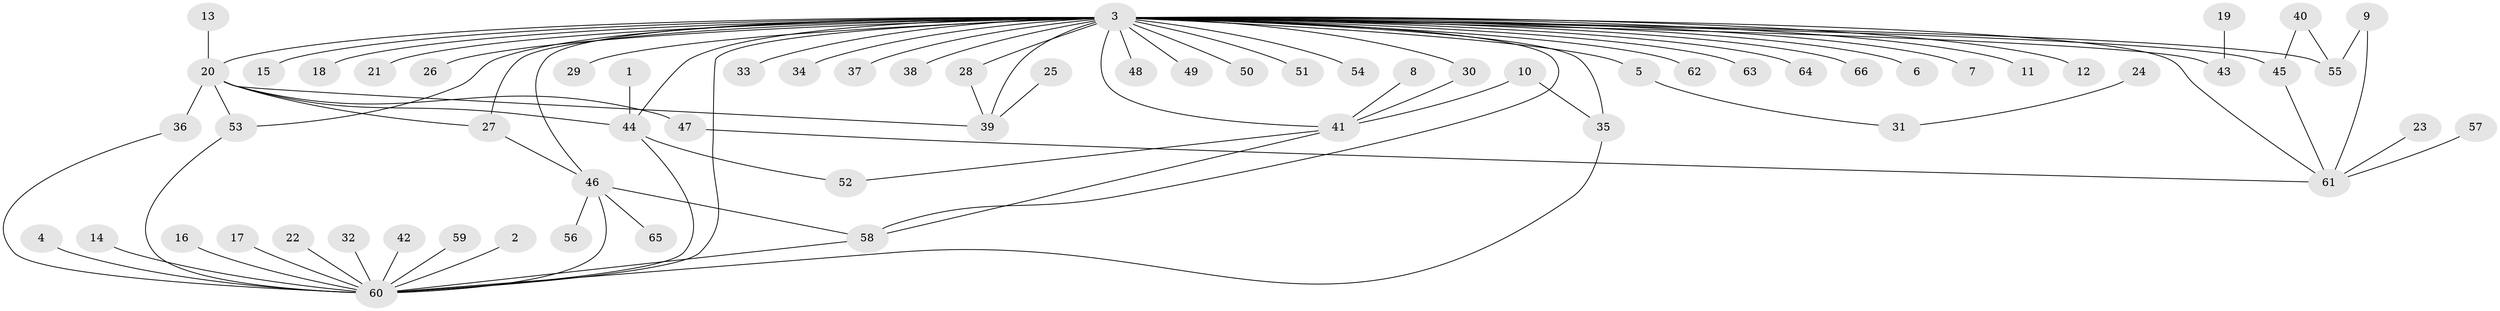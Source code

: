 // original degree distribution, {44: 0.007575757575757576, 12: 0.007575757575757576, 16: 0.007575757575757576, 3: 0.15151515151515152, 5: 0.030303030303030304, 6: 0.007575757575757576, 4: 0.05303030303030303, 1: 0.5151515151515151, 2: 0.19696969696969696, 13: 0.007575757575757576, 8: 0.007575757575757576, 7: 0.007575757575757576}
// Generated by graph-tools (version 1.1) at 2025/25/03/09/25 03:25:56]
// undirected, 66 vertices, 86 edges
graph export_dot {
graph [start="1"]
  node [color=gray90,style=filled];
  1;
  2;
  3;
  4;
  5;
  6;
  7;
  8;
  9;
  10;
  11;
  12;
  13;
  14;
  15;
  16;
  17;
  18;
  19;
  20;
  21;
  22;
  23;
  24;
  25;
  26;
  27;
  28;
  29;
  30;
  31;
  32;
  33;
  34;
  35;
  36;
  37;
  38;
  39;
  40;
  41;
  42;
  43;
  44;
  45;
  46;
  47;
  48;
  49;
  50;
  51;
  52;
  53;
  54;
  55;
  56;
  57;
  58;
  59;
  60;
  61;
  62;
  63;
  64;
  65;
  66;
  1 -- 44 [weight=1.0];
  2 -- 60 [weight=1.0];
  3 -- 5 [weight=2.0];
  3 -- 6 [weight=1.0];
  3 -- 7 [weight=1.0];
  3 -- 11 [weight=1.0];
  3 -- 12 [weight=1.0];
  3 -- 15 [weight=2.0];
  3 -- 18 [weight=1.0];
  3 -- 20 [weight=4.0];
  3 -- 21 [weight=1.0];
  3 -- 26 [weight=1.0];
  3 -- 27 [weight=2.0];
  3 -- 28 [weight=1.0];
  3 -- 29 [weight=1.0];
  3 -- 30 [weight=1.0];
  3 -- 33 [weight=1.0];
  3 -- 34 [weight=1.0];
  3 -- 35 [weight=1.0];
  3 -- 37 [weight=1.0];
  3 -- 38 [weight=1.0];
  3 -- 39 [weight=1.0];
  3 -- 41 [weight=1.0];
  3 -- 43 [weight=1.0];
  3 -- 44 [weight=1.0];
  3 -- 45 [weight=1.0];
  3 -- 46 [weight=1.0];
  3 -- 48 [weight=1.0];
  3 -- 49 [weight=1.0];
  3 -- 50 [weight=1.0];
  3 -- 51 [weight=1.0];
  3 -- 53 [weight=1.0];
  3 -- 54 [weight=2.0];
  3 -- 55 [weight=1.0];
  3 -- 58 [weight=1.0];
  3 -- 60 [weight=1.0];
  3 -- 61 [weight=1.0];
  3 -- 62 [weight=1.0];
  3 -- 63 [weight=1.0];
  3 -- 64 [weight=1.0];
  3 -- 66 [weight=1.0];
  4 -- 60 [weight=1.0];
  5 -- 31 [weight=1.0];
  8 -- 41 [weight=1.0];
  9 -- 55 [weight=1.0];
  9 -- 61 [weight=1.0];
  10 -- 35 [weight=1.0];
  10 -- 41 [weight=1.0];
  13 -- 20 [weight=1.0];
  14 -- 60 [weight=1.0];
  16 -- 60 [weight=1.0];
  17 -- 60 [weight=1.0];
  19 -- 43 [weight=1.0];
  20 -- 27 [weight=1.0];
  20 -- 36 [weight=2.0];
  20 -- 39 [weight=1.0];
  20 -- 44 [weight=1.0];
  20 -- 47 [weight=1.0];
  20 -- 53 [weight=1.0];
  22 -- 60 [weight=1.0];
  23 -- 61 [weight=1.0];
  24 -- 31 [weight=1.0];
  25 -- 39 [weight=1.0];
  27 -- 46 [weight=1.0];
  28 -- 39 [weight=1.0];
  30 -- 41 [weight=1.0];
  32 -- 60 [weight=1.0];
  35 -- 60 [weight=1.0];
  36 -- 60 [weight=1.0];
  40 -- 45 [weight=1.0];
  40 -- 55 [weight=1.0];
  41 -- 52 [weight=1.0];
  41 -- 58 [weight=1.0];
  42 -- 60 [weight=1.0];
  44 -- 52 [weight=1.0];
  44 -- 60 [weight=1.0];
  45 -- 61 [weight=1.0];
  46 -- 56 [weight=1.0];
  46 -- 58 [weight=1.0];
  46 -- 60 [weight=1.0];
  46 -- 65 [weight=1.0];
  47 -- 61 [weight=1.0];
  53 -- 60 [weight=1.0];
  57 -- 61 [weight=1.0];
  58 -- 60 [weight=1.0];
  59 -- 60 [weight=1.0];
}
